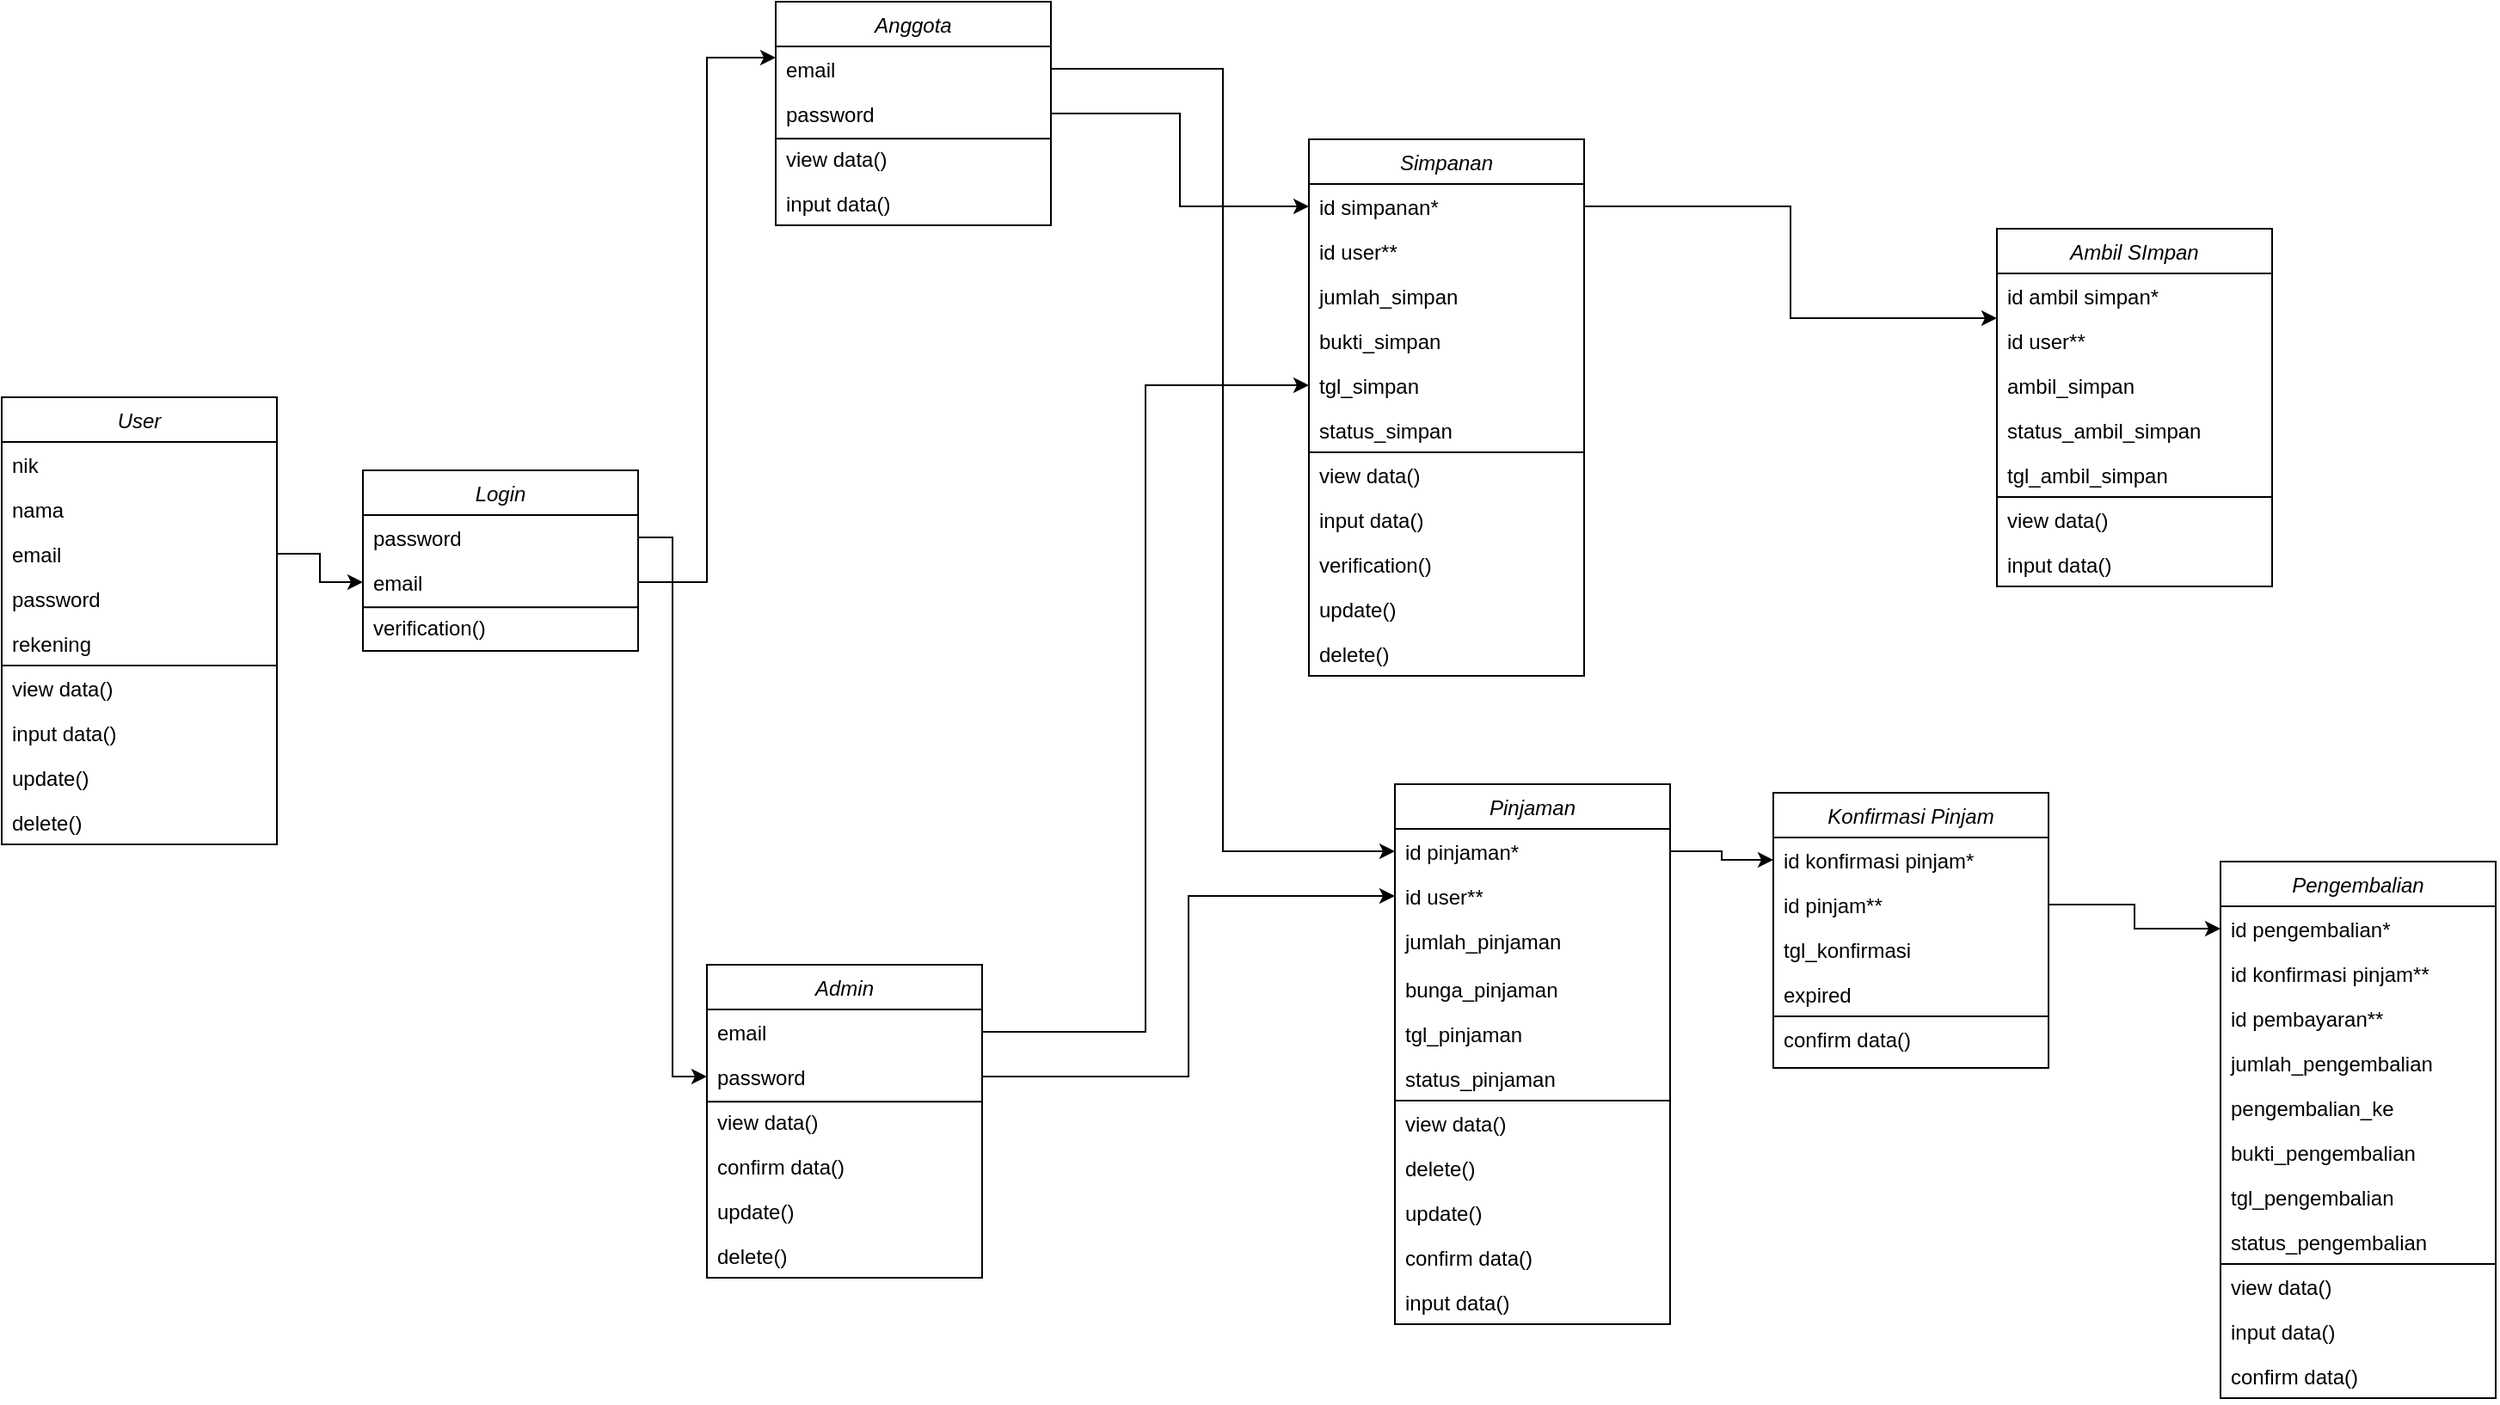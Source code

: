 <mxfile version="20.8.11" type="device"><diagram id="C5RBs43oDa-KdzZeNtuy" name="Page-1"><mxGraphModel dx="1793" dy="955" grid="1" gridSize="10" guides="1" tooltips="1" connect="1" arrows="1" fold="1" page="1" pageScale="1" pageWidth="1654" pageHeight="1169" math="0" shadow="0"><root><mxCell id="WIyWlLk6GJQsqaUBKTNV-0"/><mxCell id="WIyWlLk6GJQsqaUBKTNV-1" parent="WIyWlLk6GJQsqaUBKTNV-0"/><mxCell id="zkfFHV4jXpPFQw0GAbJ--0" value="User" style="swimlane;fontStyle=2;align=center;verticalAlign=top;childLayout=stackLayout;horizontal=1;startSize=26;horizontalStack=0;resizeParent=1;resizeLast=0;collapsible=1;marginBottom=0;rounded=0;shadow=0;strokeWidth=1;" parent="WIyWlLk6GJQsqaUBKTNV-1" vertex="1"><mxGeometry y="360" width="160" height="260" as="geometry"><mxRectangle x="230" y="140" width="160" height="26" as="alternateBounds"/></mxGeometry></mxCell><mxCell id="VLdopKVM06gH8UVgcK-c-3" value="nik" style="text;align=left;verticalAlign=top;spacingLeft=4;spacingRight=4;overflow=hidden;rotatable=0;points=[[0,0.5],[1,0.5]];portConstraint=eastwest;" parent="zkfFHV4jXpPFQw0GAbJ--0" vertex="1"><mxGeometry y="26" width="160" height="26" as="geometry"/></mxCell><mxCell id="zkfFHV4jXpPFQw0GAbJ--1" value="nama" style="text;align=left;verticalAlign=top;spacingLeft=4;spacingRight=4;overflow=hidden;rotatable=0;points=[[0,0.5],[1,0.5]];portConstraint=eastwest;" parent="zkfFHV4jXpPFQw0GAbJ--0" vertex="1"><mxGeometry y="52" width="160" height="26" as="geometry"/></mxCell><mxCell id="zkfFHV4jXpPFQw0GAbJ--2" value="email" style="text;align=left;verticalAlign=top;spacingLeft=4;spacingRight=4;overflow=hidden;rotatable=0;points=[[0,0.5],[1,0.5]];portConstraint=eastwest;rounded=0;shadow=0;html=0;" parent="zkfFHV4jXpPFQw0GAbJ--0" vertex="1"><mxGeometry y="78" width="160" height="26" as="geometry"/></mxCell><mxCell id="zkfFHV4jXpPFQw0GAbJ--3" value="password" style="text;align=left;verticalAlign=top;spacingLeft=4;spacingRight=4;overflow=hidden;rotatable=0;points=[[0,0.5],[1,0.5]];portConstraint=eastwest;rounded=0;shadow=0;html=0;" parent="zkfFHV4jXpPFQw0GAbJ--0" vertex="1"><mxGeometry y="104" width="160" height="26" as="geometry"/></mxCell><mxCell id="VLdopKVM06gH8UVgcK-c-1" value="rekening" style="text;align=left;verticalAlign=top;spacingLeft=4;spacingRight=4;overflow=hidden;rotatable=0;points=[[0,0.5],[1,0.5]];portConstraint=eastwest;rounded=0;shadow=0;html=0;" parent="zkfFHV4jXpPFQw0GAbJ--0" vertex="1"><mxGeometry y="130" width="160" height="26" as="geometry"/></mxCell><mxCell id="VLdopKVM06gH8UVgcK-c-11" value="" style="endArrow=none;html=1;rounded=0;" parent="zkfFHV4jXpPFQw0GAbJ--0" edge="1"><mxGeometry width="50" height="50" relative="1" as="geometry"><mxPoint y="156.0" as="sourcePoint"/><mxPoint x="160" y="156.0" as="targetPoint"/></mxGeometry></mxCell><mxCell id="Lr2jedDzdBP250Iy9jHm-0" value="view data()" style="text;align=left;verticalAlign=top;spacingLeft=4;spacingRight=4;overflow=hidden;rotatable=0;points=[[0,0.5],[1,0.5]];portConstraint=eastwest;rounded=0;shadow=0;html=0;" parent="zkfFHV4jXpPFQw0GAbJ--0" vertex="1"><mxGeometry y="156" width="160" height="26" as="geometry"/></mxCell><mxCell id="Lr2jedDzdBP250Iy9jHm-1" value="input data()" style="text;align=left;verticalAlign=top;spacingLeft=4;spacingRight=4;overflow=hidden;rotatable=0;points=[[0,0.5],[1,0.5]];portConstraint=eastwest;rounded=0;shadow=0;html=0;" parent="zkfFHV4jXpPFQw0GAbJ--0" vertex="1"><mxGeometry y="182" width="160" height="26" as="geometry"/></mxCell><mxCell id="Lr2jedDzdBP250Iy9jHm-2" value="update()" style="text;align=left;verticalAlign=top;spacingLeft=4;spacingRight=4;overflow=hidden;rotatable=0;points=[[0,0.5],[1,0.5]];portConstraint=eastwest;rounded=0;shadow=0;html=0;" parent="zkfFHV4jXpPFQw0GAbJ--0" vertex="1"><mxGeometry y="208" width="160" height="26" as="geometry"/></mxCell><mxCell id="Lr2jedDzdBP250Iy9jHm-5" value="delete()" style="text;align=left;verticalAlign=top;spacingLeft=4;spacingRight=4;overflow=hidden;rotatable=0;points=[[0,0.5],[1,0.5]];portConstraint=eastwest;rounded=0;shadow=0;html=0;" parent="zkfFHV4jXpPFQw0GAbJ--0" vertex="1"><mxGeometry y="234" width="160" height="26" as="geometry"/></mxCell><mxCell id="VLdopKVM06gH8UVgcK-c-4" value="Admin" style="swimlane;fontStyle=2;align=center;verticalAlign=top;childLayout=stackLayout;horizontal=1;startSize=26;horizontalStack=0;resizeParent=1;resizeLast=0;collapsible=1;marginBottom=0;rounded=0;shadow=0;strokeWidth=1;" parent="WIyWlLk6GJQsqaUBKTNV-1" vertex="1"><mxGeometry x="410" y="690" width="160" height="182" as="geometry"><mxRectangle x="230" y="140" width="160" height="26" as="alternateBounds"/></mxGeometry></mxCell><mxCell id="VLdopKVM06gH8UVgcK-c-7" value="email" style="text;align=left;verticalAlign=top;spacingLeft=4;spacingRight=4;overflow=hidden;rotatable=0;points=[[0,0.5],[1,0.5]];portConstraint=eastwest;rounded=0;shadow=0;html=0;" parent="VLdopKVM06gH8UVgcK-c-4" vertex="1"><mxGeometry y="26" width="160" height="26" as="geometry"/></mxCell><mxCell id="VLdopKVM06gH8UVgcK-c-8" value="password" style="text;align=left;verticalAlign=top;spacingLeft=4;spacingRight=4;overflow=hidden;rotatable=0;points=[[0,0.5],[1,0.5]];portConstraint=eastwest;rounded=0;shadow=0;html=0;" parent="VLdopKVM06gH8UVgcK-c-4" vertex="1"><mxGeometry y="52" width="160" height="26" as="geometry"/></mxCell><mxCell id="VLdopKVM06gH8UVgcK-c-10" value="" style="endArrow=none;html=1;rounded=0;" parent="VLdopKVM06gH8UVgcK-c-4" edge="1"><mxGeometry width="50" height="50" relative="1" as="geometry"><mxPoint y="79.57" as="sourcePoint"/><mxPoint x="160" y="79.57" as="targetPoint"/></mxGeometry></mxCell><mxCell id="Lr2jedDzdBP250Iy9jHm-8" value="view data()" style="text;align=left;verticalAlign=top;spacingLeft=4;spacingRight=4;overflow=hidden;rotatable=0;points=[[0,0.5],[1,0.5]];portConstraint=eastwest;rounded=0;shadow=0;html=0;" parent="VLdopKVM06gH8UVgcK-c-4" vertex="1"><mxGeometry y="78" width="160" height="26" as="geometry"/></mxCell><mxCell id="Lr2jedDzdBP250Iy9jHm-11" value="confirm data()" style="text;align=left;verticalAlign=top;spacingLeft=4;spacingRight=4;overflow=hidden;rotatable=0;points=[[0,0.5],[1,0.5]];portConstraint=eastwest;rounded=0;shadow=0;html=0;" parent="VLdopKVM06gH8UVgcK-c-4" vertex="1"><mxGeometry y="104" width="160" height="26" as="geometry"/></mxCell><mxCell id="Lr2jedDzdBP250Iy9jHm-9" value="update()" style="text;align=left;verticalAlign=top;spacingLeft=4;spacingRight=4;overflow=hidden;rotatable=0;points=[[0,0.5],[1,0.5]];portConstraint=eastwest;rounded=0;shadow=0;html=0;" parent="VLdopKVM06gH8UVgcK-c-4" vertex="1"><mxGeometry y="130" width="160" height="26" as="geometry"/></mxCell><mxCell id="Lr2jedDzdBP250Iy9jHm-10" value="delete()" style="text;align=left;verticalAlign=top;spacingLeft=4;spacingRight=4;overflow=hidden;rotatable=0;points=[[0,0.5],[1,0.5]];portConstraint=eastwest;rounded=0;shadow=0;html=0;" parent="VLdopKVM06gH8UVgcK-c-4" vertex="1"><mxGeometry y="156" width="160" height="26" as="geometry"/></mxCell><mxCell id="VLdopKVM06gH8UVgcK-c-12" value="Simpanan" style="swimlane;fontStyle=2;align=center;verticalAlign=top;childLayout=stackLayout;horizontal=1;startSize=26;horizontalStack=0;resizeParent=1;resizeLast=0;collapsible=1;marginBottom=0;rounded=0;shadow=0;strokeWidth=1;" parent="WIyWlLk6GJQsqaUBKTNV-1" vertex="1"><mxGeometry x="760" y="210" width="160" height="312" as="geometry"><mxRectangle x="230" y="140" width="160" height="26" as="alternateBounds"/></mxGeometry></mxCell><mxCell id="VLdopKVM06gH8UVgcK-c-13" value="id simpanan*" style="text;align=left;verticalAlign=top;spacingLeft=4;spacingRight=4;overflow=hidden;rotatable=0;points=[[0,0.5],[1,0.5]];portConstraint=eastwest;" parent="VLdopKVM06gH8UVgcK-c-12" vertex="1"><mxGeometry y="26" width="160" height="26" as="geometry"/></mxCell><mxCell id="VLdopKVM06gH8UVgcK-c-44" value="id user**" style="text;align=left;verticalAlign=top;spacingLeft=4;spacingRight=4;overflow=hidden;rotatable=0;points=[[0,0.5],[1,0.5]];portConstraint=eastwest;rounded=0;shadow=0;html=0;" parent="VLdopKVM06gH8UVgcK-c-12" vertex="1"><mxGeometry y="52" width="160" height="26" as="geometry"/></mxCell><mxCell id="VLdopKVM06gH8UVgcK-c-14" value="jumlah_simpan" style="text;align=left;verticalAlign=top;spacingLeft=4;spacingRight=4;overflow=hidden;rotatable=0;points=[[0,0.5],[1,0.5]];portConstraint=eastwest;" parent="VLdopKVM06gH8UVgcK-c-12" vertex="1"><mxGeometry y="78" width="160" height="26" as="geometry"/></mxCell><mxCell id="VLdopKVM06gH8UVgcK-c-16" value="bukti_simpan" style="text;align=left;verticalAlign=top;spacingLeft=4;spacingRight=4;overflow=hidden;rotatable=0;points=[[0,0.5],[1,0.5]];portConstraint=eastwest;rounded=0;shadow=0;html=0;" parent="VLdopKVM06gH8UVgcK-c-12" vertex="1"><mxGeometry y="104" width="160" height="26" as="geometry"/></mxCell><mxCell id="VLdopKVM06gH8UVgcK-c-15" value="tgl_simpan" style="text;align=left;verticalAlign=top;spacingLeft=4;spacingRight=4;overflow=hidden;rotatable=0;points=[[0,0.5],[1,0.5]];portConstraint=eastwest;rounded=0;shadow=0;html=0;" parent="VLdopKVM06gH8UVgcK-c-12" vertex="1"><mxGeometry y="130" width="160" height="26" as="geometry"/></mxCell><mxCell id="VLdopKVM06gH8UVgcK-c-17" value="status_simpan" style="text;align=left;verticalAlign=top;spacingLeft=4;spacingRight=4;overflow=hidden;rotatable=0;points=[[0,0.5],[1,0.5]];portConstraint=eastwest;rounded=0;shadow=0;html=0;" parent="VLdopKVM06gH8UVgcK-c-12" vertex="1"><mxGeometry y="156" width="160" height="26" as="geometry"/></mxCell><mxCell id="VLdopKVM06gH8UVgcK-c-54" value="" style="endArrow=none;html=1;rounded=0;" parent="VLdopKVM06gH8UVgcK-c-12" edge="1"><mxGeometry width="50" height="50" relative="1" as="geometry"><mxPoint y="182" as="sourcePoint"/><mxPoint x="160" y="182" as="targetPoint"/></mxGeometry></mxCell><mxCell id="Lr2jedDzdBP250Iy9jHm-12" value="view data()" style="text;align=left;verticalAlign=top;spacingLeft=4;spacingRight=4;overflow=hidden;rotatable=0;points=[[0,0.5],[1,0.5]];portConstraint=eastwest;rounded=0;shadow=0;html=0;" parent="VLdopKVM06gH8UVgcK-c-12" vertex="1"><mxGeometry y="182" width="160" height="26" as="geometry"/></mxCell><mxCell id="Lr2jedDzdBP250Iy9jHm-13" value="input data()" style="text;align=left;verticalAlign=top;spacingLeft=4;spacingRight=4;overflow=hidden;rotatable=0;points=[[0,0.5],[1,0.5]];portConstraint=eastwest;rounded=0;shadow=0;html=0;" parent="VLdopKVM06gH8UVgcK-c-12" vertex="1"><mxGeometry y="208" width="160" height="26" as="geometry"/></mxCell><mxCell id="Lr2jedDzdBP250Iy9jHm-14" value="verification()" style="text;align=left;verticalAlign=top;spacingLeft=4;spacingRight=4;overflow=hidden;rotatable=0;points=[[0,0.5],[1,0.5]];portConstraint=eastwest;rounded=0;shadow=0;html=0;" parent="VLdopKVM06gH8UVgcK-c-12" vertex="1"><mxGeometry y="234" width="160" height="26" as="geometry"/></mxCell><mxCell id="Lr2jedDzdBP250Iy9jHm-15" value="update()" style="text;align=left;verticalAlign=top;spacingLeft=4;spacingRight=4;overflow=hidden;rotatable=0;points=[[0,0.5],[1,0.5]];portConstraint=eastwest;rounded=0;shadow=0;html=0;" parent="VLdopKVM06gH8UVgcK-c-12" vertex="1"><mxGeometry y="260" width="160" height="26" as="geometry"/></mxCell><mxCell id="Lr2jedDzdBP250Iy9jHm-16" value="delete()" style="text;align=left;verticalAlign=top;spacingLeft=4;spacingRight=4;overflow=hidden;rotatable=0;points=[[0,0.5],[1,0.5]];portConstraint=eastwest;rounded=0;shadow=0;html=0;" parent="VLdopKVM06gH8UVgcK-c-12" vertex="1"><mxGeometry y="286" width="160" height="26" as="geometry"/></mxCell><mxCell id="VLdopKVM06gH8UVgcK-c-19" value="Pinjaman" style="swimlane;fontStyle=2;align=center;verticalAlign=top;childLayout=stackLayout;horizontal=1;startSize=26;horizontalStack=0;resizeParent=1;resizeLast=0;collapsible=1;marginBottom=0;rounded=0;shadow=0;strokeWidth=1;" parent="WIyWlLk6GJQsqaUBKTNV-1" vertex="1"><mxGeometry x="810" y="585" width="160" height="314" as="geometry"><mxRectangle x="230" y="140" width="160" height="26" as="alternateBounds"/></mxGeometry></mxCell><mxCell id="VLdopKVM06gH8UVgcK-c-20" value="id pinjaman*" style="text;align=left;verticalAlign=top;spacingLeft=4;spacingRight=4;overflow=hidden;rotatable=0;points=[[0,0.5],[1,0.5]];portConstraint=eastwest;" parent="VLdopKVM06gH8UVgcK-c-19" vertex="1"><mxGeometry y="26" width="160" height="26" as="geometry"/></mxCell><mxCell id="VLdopKVM06gH8UVgcK-c-43" value="id user**" style="text;align=left;verticalAlign=top;spacingLeft=4;spacingRight=4;overflow=hidden;rotatable=0;points=[[0,0.5],[1,0.5]];portConstraint=eastwest;rounded=0;shadow=0;html=0;" parent="VLdopKVM06gH8UVgcK-c-19" vertex="1"><mxGeometry y="52" width="160" height="26" as="geometry"/></mxCell><mxCell id="VLdopKVM06gH8UVgcK-c-21" value="jumlah_pinjaman" style="text;align=left;verticalAlign=top;spacingLeft=4;spacingRight=4;overflow=hidden;rotatable=0;points=[[0,0.5],[1,0.5]];portConstraint=eastwest;" parent="VLdopKVM06gH8UVgcK-c-19" vertex="1"><mxGeometry y="78" width="160" height="28" as="geometry"/></mxCell><mxCell id="VLdopKVM06gH8UVgcK-c-22" value="bunga_pinjaman" style="text;align=left;verticalAlign=top;spacingLeft=4;spacingRight=4;overflow=hidden;rotatable=0;points=[[0,0.5],[1,0.5]];portConstraint=eastwest;rounded=0;shadow=0;html=0;" parent="VLdopKVM06gH8UVgcK-c-19" vertex="1"><mxGeometry y="106" width="160" height="26" as="geometry"/></mxCell><mxCell id="VLdopKVM06gH8UVgcK-c-23" value="tgl_pinjaman " style="text;align=left;verticalAlign=top;spacingLeft=4;spacingRight=4;overflow=hidden;rotatable=0;points=[[0,0.5],[1,0.5]];portConstraint=eastwest;rounded=0;shadow=0;html=0;" parent="VLdopKVM06gH8UVgcK-c-19" vertex="1"><mxGeometry y="132" width="160" height="26" as="geometry"/></mxCell><mxCell id="VLdopKVM06gH8UVgcK-c-24" value="status_pinjaman" style="text;align=left;verticalAlign=top;spacingLeft=4;spacingRight=4;overflow=hidden;rotatable=0;points=[[0,0.5],[1,0.5]];portConstraint=eastwest;rounded=0;shadow=0;html=0;" parent="VLdopKVM06gH8UVgcK-c-19" vertex="1"><mxGeometry y="158" width="160" height="26" as="geometry"/></mxCell><mxCell id="VLdopKVM06gH8UVgcK-c-25" value="" style="endArrow=none;html=1;rounded=0;" parent="VLdopKVM06gH8UVgcK-c-19" edge="1"><mxGeometry width="50" height="50" relative="1" as="geometry"><mxPoint y="184.0" as="sourcePoint"/><mxPoint x="160" y="184.0" as="targetPoint"/></mxGeometry></mxCell><mxCell id="Lr2jedDzdBP250Iy9jHm-17" value="" style="endArrow=none;html=1;rounded=0;" parent="VLdopKVM06gH8UVgcK-c-19" edge="1"><mxGeometry width="50" height="50" relative="1" as="geometry"><mxPoint y="184" as="sourcePoint"/><mxPoint x="160" y="184" as="targetPoint"/></mxGeometry></mxCell><mxCell id="Lr2jedDzdBP250Iy9jHm-18" value="view data()" style="text;align=left;verticalAlign=top;spacingLeft=4;spacingRight=4;overflow=hidden;rotatable=0;points=[[0,0.5],[1,0.5]];portConstraint=eastwest;rounded=0;shadow=0;html=0;" parent="VLdopKVM06gH8UVgcK-c-19" vertex="1"><mxGeometry y="184" width="160" height="26" as="geometry"/></mxCell><mxCell id="Lr2jedDzdBP250Iy9jHm-22" value="delete()" style="text;align=left;verticalAlign=top;spacingLeft=4;spacingRight=4;overflow=hidden;rotatable=0;points=[[0,0.5],[1,0.5]];portConstraint=eastwest;rounded=0;shadow=0;html=0;" parent="VLdopKVM06gH8UVgcK-c-19" vertex="1"><mxGeometry y="210" width="160" height="26" as="geometry"/></mxCell><mxCell id="Lr2jedDzdBP250Iy9jHm-21" value="update()" style="text;align=left;verticalAlign=top;spacingLeft=4;spacingRight=4;overflow=hidden;rotatable=0;points=[[0,0.5],[1,0.5]];portConstraint=eastwest;rounded=0;shadow=0;html=0;" parent="VLdopKVM06gH8UVgcK-c-19" vertex="1"><mxGeometry y="236" width="160" height="26" as="geometry"/></mxCell><mxCell id="Lr2jedDzdBP250Iy9jHm-20" value="confirm data()" style="text;align=left;verticalAlign=top;spacingLeft=4;spacingRight=4;overflow=hidden;rotatable=0;points=[[0,0.5],[1,0.5]];portConstraint=eastwest;rounded=0;shadow=0;html=0;" parent="VLdopKVM06gH8UVgcK-c-19" vertex="1"><mxGeometry y="262" width="160" height="26" as="geometry"/></mxCell><mxCell id="Lr2jedDzdBP250Iy9jHm-19" value="input data()" style="text;align=left;verticalAlign=top;spacingLeft=4;spacingRight=4;overflow=hidden;rotatable=0;points=[[0,0.5],[1,0.5]];portConstraint=eastwest;rounded=0;shadow=0;html=0;" parent="VLdopKVM06gH8UVgcK-c-19" vertex="1"><mxGeometry y="288" width="160" height="26" as="geometry"/></mxCell><mxCell id="VLdopKVM06gH8UVgcK-c-26" value="Konfirmasi Pinjam" style="swimlane;fontStyle=2;align=center;verticalAlign=top;childLayout=stackLayout;horizontal=1;startSize=26;horizontalStack=0;resizeParent=1;resizeLast=0;collapsible=1;marginBottom=0;rounded=0;shadow=0;strokeWidth=1;" parent="WIyWlLk6GJQsqaUBKTNV-1" vertex="1"><mxGeometry x="1030" y="590" width="160" height="160" as="geometry"><mxRectangle x="230" y="140" width="160" height="26" as="alternateBounds"/></mxGeometry></mxCell><mxCell id="VLdopKVM06gH8UVgcK-c-27" value="id konfirmasi pinjam*" style="text;align=left;verticalAlign=top;spacingLeft=4;spacingRight=4;overflow=hidden;rotatable=0;points=[[0,0.5],[1,0.5]];portConstraint=eastwest;" parent="VLdopKVM06gH8UVgcK-c-26" vertex="1"><mxGeometry y="26" width="160" height="26" as="geometry"/></mxCell><mxCell id="VLdopKVM06gH8UVgcK-c-28" value="id pinjam**" style="text;align=left;verticalAlign=top;spacingLeft=4;spacingRight=4;overflow=hidden;rotatable=0;points=[[0,0.5],[1,0.5]];portConstraint=eastwest;" parent="VLdopKVM06gH8UVgcK-c-26" vertex="1"><mxGeometry y="52" width="160" height="26" as="geometry"/></mxCell><mxCell id="VLdopKVM06gH8UVgcK-c-29" value="tgl_konfirmasi" style="text;align=left;verticalAlign=top;spacingLeft=4;spacingRight=4;overflow=hidden;rotatable=0;points=[[0,0.5],[1,0.5]];portConstraint=eastwest;rounded=0;shadow=0;html=0;" parent="VLdopKVM06gH8UVgcK-c-26" vertex="1"><mxGeometry y="78" width="160" height="26" as="geometry"/></mxCell><mxCell id="VLdopKVM06gH8UVgcK-c-30" value="expired" style="text;align=left;verticalAlign=top;spacingLeft=4;spacingRight=4;overflow=hidden;rotatable=0;points=[[0,0.5],[1,0.5]];portConstraint=eastwest;rounded=0;shadow=0;html=0;" parent="VLdopKVM06gH8UVgcK-c-26" vertex="1"><mxGeometry y="104" width="160" height="26" as="geometry"/></mxCell><mxCell id="VLdopKVM06gH8UVgcK-c-32" value="" style="endArrow=none;html=1;rounded=0;" parent="VLdopKVM06gH8UVgcK-c-26" edge="1"><mxGeometry width="50" height="50" relative="1" as="geometry"><mxPoint y="130.0" as="sourcePoint"/><mxPoint x="160" y="130.0" as="targetPoint"/></mxGeometry></mxCell><mxCell id="D1Ryp9rmuBfWFOSdiU2m-0" value="confirm data()" style="text;align=left;verticalAlign=top;spacingLeft=4;spacingRight=4;overflow=hidden;rotatable=0;points=[[0,0.5],[1,0.5]];portConstraint=eastwest;rounded=0;shadow=0;html=0;" vertex="1" parent="VLdopKVM06gH8UVgcK-c-26"><mxGeometry y="130" width="160" height="26" as="geometry"/></mxCell><mxCell id="VLdopKVM06gH8UVgcK-c-33" value="Pengembalian" style="swimlane;fontStyle=2;align=center;verticalAlign=top;childLayout=stackLayout;horizontal=1;startSize=26;horizontalStack=0;resizeParent=1;resizeLast=0;collapsible=1;marginBottom=0;rounded=0;shadow=0;strokeWidth=1;" parent="WIyWlLk6GJQsqaUBKTNV-1" vertex="1"><mxGeometry x="1290" y="630" width="160" height="312" as="geometry"><mxRectangle x="230" y="140" width="160" height="26" as="alternateBounds"/></mxGeometry></mxCell><mxCell id="VLdopKVM06gH8UVgcK-c-34" value="id pengembalian*" style="text;align=left;verticalAlign=top;spacingLeft=4;spacingRight=4;overflow=hidden;rotatable=0;points=[[0,0.5],[1,0.5]];portConstraint=eastwest;" parent="VLdopKVM06gH8UVgcK-c-33" vertex="1"><mxGeometry y="26" width="160" height="26" as="geometry"/></mxCell><mxCell id="VLdopKVM06gH8UVgcK-c-35" value="id konfirmasi pinjam**" style="text;align=left;verticalAlign=top;spacingLeft=4;spacingRight=4;overflow=hidden;rotatable=0;points=[[0,0.5],[1,0.5]];portConstraint=eastwest;" parent="VLdopKVM06gH8UVgcK-c-33" vertex="1"><mxGeometry y="52" width="160" height="26" as="geometry"/></mxCell><mxCell id="VLdopKVM06gH8UVgcK-c-36" value="id pembayaran**" style="text;align=left;verticalAlign=top;spacingLeft=4;spacingRight=4;overflow=hidden;rotatable=0;points=[[0,0.5],[1,0.5]];portConstraint=eastwest;rounded=0;shadow=0;html=0;" parent="VLdopKVM06gH8UVgcK-c-33" vertex="1"><mxGeometry y="78" width="160" height="26" as="geometry"/></mxCell><mxCell id="VLdopKVM06gH8UVgcK-c-37" value="jumlah_pengembalian" style="text;align=left;verticalAlign=top;spacingLeft=4;spacingRight=4;overflow=hidden;rotatable=0;points=[[0,0.5],[1,0.5]];portConstraint=eastwest;rounded=0;shadow=0;html=0;" parent="VLdopKVM06gH8UVgcK-c-33" vertex="1"><mxGeometry y="104" width="160" height="26" as="geometry"/></mxCell><mxCell id="VLdopKVM06gH8UVgcK-c-38" value="pengembalian_ke" style="text;align=left;verticalAlign=top;spacingLeft=4;spacingRight=4;overflow=hidden;rotatable=0;points=[[0,0.5],[1,0.5]];portConstraint=eastwest;rounded=0;shadow=0;html=0;" parent="VLdopKVM06gH8UVgcK-c-33" vertex="1"><mxGeometry y="130" width="160" height="26" as="geometry"/></mxCell><mxCell id="VLdopKVM06gH8UVgcK-c-40" value="bukti_pengembalian" style="text;align=left;verticalAlign=top;spacingLeft=4;spacingRight=4;overflow=hidden;rotatable=0;points=[[0,0.5],[1,0.5]];portConstraint=eastwest;rounded=0;shadow=0;html=0;" parent="VLdopKVM06gH8UVgcK-c-33" vertex="1"><mxGeometry y="156" width="160" height="26" as="geometry"/></mxCell><mxCell id="VLdopKVM06gH8UVgcK-c-41" value="tgl_pengembalian" style="text;align=left;verticalAlign=top;spacingLeft=4;spacingRight=4;overflow=hidden;rotatable=0;points=[[0,0.5],[1,0.5]];portConstraint=eastwest;rounded=0;shadow=0;html=0;" parent="VLdopKVM06gH8UVgcK-c-33" vertex="1"><mxGeometry y="182" width="160" height="26" as="geometry"/></mxCell><mxCell id="VLdopKVM06gH8UVgcK-c-42" value="status_pengembalian" style="text;align=left;verticalAlign=top;spacingLeft=4;spacingRight=4;overflow=hidden;rotatable=0;points=[[0,0.5],[1,0.5]];portConstraint=eastwest;rounded=0;shadow=0;html=0;" parent="VLdopKVM06gH8UVgcK-c-33" vertex="1"><mxGeometry y="208" width="160" height="26" as="geometry"/></mxCell><mxCell id="VLdopKVM06gH8UVgcK-c-39" value="" style="endArrow=none;html=1;rounded=0;" parent="VLdopKVM06gH8UVgcK-c-33" edge="1"><mxGeometry width="50" height="50" relative="1" as="geometry"><mxPoint y="234.0" as="sourcePoint"/><mxPoint x="160" y="234.0" as="targetPoint"/></mxGeometry></mxCell><mxCell id="D1Ryp9rmuBfWFOSdiU2m-3" value="view data()" style="text;align=left;verticalAlign=top;spacingLeft=4;spacingRight=4;overflow=hidden;rotatable=0;points=[[0,0.5],[1,0.5]];portConstraint=eastwest;rounded=0;shadow=0;html=0;" vertex="1" parent="VLdopKVM06gH8UVgcK-c-33"><mxGeometry y="234" width="160" height="26" as="geometry"/></mxCell><mxCell id="D1Ryp9rmuBfWFOSdiU2m-4" value="input data()" style="text;align=left;verticalAlign=top;spacingLeft=4;spacingRight=4;overflow=hidden;rotatable=0;points=[[0,0.5],[1,0.5]];portConstraint=eastwest;rounded=0;shadow=0;html=0;" vertex="1" parent="VLdopKVM06gH8UVgcK-c-33"><mxGeometry y="260" width="160" height="26" as="geometry"/></mxCell><mxCell id="D1Ryp9rmuBfWFOSdiU2m-5" value="confirm data()" style="text;align=left;verticalAlign=top;spacingLeft=4;spacingRight=4;overflow=hidden;rotatable=0;points=[[0,0.5],[1,0.5]];portConstraint=eastwest;rounded=0;shadow=0;html=0;" vertex="1" parent="VLdopKVM06gH8UVgcK-c-33"><mxGeometry y="286" width="160" height="26" as="geometry"/></mxCell><mxCell id="VLdopKVM06gH8UVgcK-c-47" value="Ambil SImpan" style="swimlane;fontStyle=2;align=center;verticalAlign=top;childLayout=stackLayout;horizontal=1;startSize=26;horizontalStack=0;resizeParent=1;resizeLast=0;collapsible=1;marginBottom=0;rounded=0;shadow=0;strokeWidth=1;" parent="WIyWlLk6GJQsqaUBKTNV-1" vertex="1"><mxGeometry x="1160" y="262" width="160" height="208" as="geometry"><mxRectangle x="230" y="140" width="160" height="26" as="alternateBounds"/></mxGeometry></mxCell><mxCell id="VLdopKVM06gH8UVgcK-c-48" value="id ambil simpan*" style="text;align=left;verticalAlign=top;spacingLeft=4;spacingRight=4;overflow=hidden;rotatable=0;points=[[0,0.5],[1,0.5]];portConstraint=eastwest;" parent="VLdopKVM06gH8UVgcK-c-47" vertex="1"><mxGeometry y="26" width="160" height="26" as="geometry"/></mxCell><mxCell id="VLdopKVM06gH8UVgcK-c-49" value="id user**" style="text;align=left;verticalAlign=top;spacingLeft=4;spacingRight=4;overflow=hidden;rotatable=0;points=[[0,0.5],[1,0.5]];portConstraint=eastwest;" parent="VLdopKVM06gH8UVgcK-c-47" vertex="1"><mxGeometry y="52" width="160" height="26" as="geometry"/></mxCell><mxCell id="VLdopKVM06gH8UVgcK-c-50" value="ambil_simpan" style="text;align=left;verticalAlign=top;spacingLeft=4;spacingRight=4;overflow=hidden;rotatable=0;points=[[0,0.5],[1,0.5]];portConstraint=eastwest;rounded=0;shadow=0;html=0;" parent="VLdopKVM06gH8UVgcK-c-47" vertex="1"><mxGeometry y="78" width="160" height="26" as="geometry"/></mxCell><mxCell id="VLdopKVM06gH8UVgcK-c-51" value="status_ambil_simpan" style="text;align=left;verticalAlign=top;spacingLeft=4;spacingRight=4;overflow=hidden;rotatable=0;points=[[0,0.5],[1,0.5]];portConstraint=eastwest;rounded=0;shadow=0;html=0;" parent="VLdopKVM06gH8UVgcK-c-47" vertex="1"><mxGeometry y="104" width="160" height="26" as="geometry"/></mxCell><mxCell id="VLdopKVM06gH8UVgcK-c-53" value="tgl_ambil_simpan" style="text;align=left;verticalAlign=top;spacingLeft=4;spacingRight=4;overflow=hidden;rotatable=0;points=[[0,0.5],[1,0.5]];portConstraint=eastwest;rounded=0;shadow=0;html=0;" parent="VLdopKVM06gH8UVgcK-c-47" vertex="1"><mxGeometry y="130" width="160" height="26" as="geometry"/></mxCell><mxCell id="VLdopKVM06gH8UVgcK-c-52" value="" style="endArrow=none;html=1;rounded=0;" parent="VLdopKVM06gH8UVgcK-c-47" edge="1"><mxGeometry width="50" height="50" relative="1" as="geometry"><mxPoint y="156.0" as="sourcePoint"/><mxPoint x="160" y="156.0" as="targetPoint"/></mxGeometry></mxCell><mxCell id="D1Ryp9rmuBfWFOSdiU2m-1" value="view data()" style="text;align=left;verticalAlign=top;spacingLeft=4;spacingRight=4;overflow=hidden;rotatable=0;points=[[0,0.5],[1,0.5]];portConstraint=eastwest;rounded=0;shadow=0;html=0;" vertex="1" parent="VLdopKVM06gH8UVgcK-c-47"><mxGeometry y="156" width="160" height="26" as="geometry"/></mxCell><mxCell id="D1Ryp9rmuBfWFOSdiU2m-2" value="input data()" style="text;align=left;verticalAlign=top;spacingLeft=4;spacingRight=4;overflow=hidden;rotatable=0;points=[[0,0.5],[1,0.5]];portConstraint=eastwest;rounded=0;shadow=0;html=0;" vertex="1" parent="VLdopKVM06gH8UVgcK-c-47"><mxGeometry y="182" width="160" height="26" as="geometry"/></mxCell><mxCell id="VLdopKVM06gH8UVgcK-c-55" value="Login" style="swimlane;fontStyle=2;align=center;verticalAlign=top;childLayout=stackLayout;horizontal=1;startSize=26;horizontalStack=0;resizeParent=1;resizeLast=0;collapsible=1;marginBottom=0;rounded=0;shadow=0;strokeWidth=1;" parent="WIyWlLk6GJQsqaUBKTNV-1" vertex="1"><mxGeometry x="210" y="402.5" width="160" height="105" as="geometry"><mxRectangle x="230" y="140" width="160" height="26" as="alternateBounds"/></mxGeometry></mxCell><mxCell id="VLdopKVM06gH8UVgcK-c-57" value="password" style="text;align=left;verticalAlign=top;spacingLeft=4;spacingRight=4;overflow=hidden;rotatable=0;points=[[0,0.5],[1,0.5]];portConstraint=eastwest;rounded=0;shadow=0;html=0;" parent="VLdopKVM06gH8UVgcK-c-55" vertex="1"><mxGeometry y="26" width="160" height="26" as="geometry"/></mxCell><mxCell id="VLdopKVM06gH8UVgcK-c-58" value="" style="endArrow=none;html=1;rounded=0;" parent="VLdopKVM06gH8UVgcK-c-55" edge="1"><mxGeometry width="50" height="50" relative="1" as="geometry"><mxPoint y="79.57" as="sourcePoint"/><mxPoint x="160" y="79.57" as="targetPoint"/></mxGeometry></mxCell><mxCell id="VLdopKVM06gH8UVgcK-c-56" value="email" style="text;align=left;verticalAlign=top;spacingLeft=4;spacingRight=4;overflow=hidden;rotatable=0;points=[[0,0.5],[1,0.5]];portConstraint=eastwest;rounded=0;shadow=0;html=0;" parent="VLdopKVM06gH8UVgcK-c-55" vertex="1"><mxGeometry y="52" width="160" height="26" as="geometry"/></mxCell><mxCell id="Lr2jedDzdBP250Iy9jHm-4" value="verification()" style="text;align=left;verticalAlign=top;spacingLeft=4;spacingRight=4;overflow=hidden;rotatable=0;points=[[0,0.5],[1,0.5]];portConstraint=eastwest;rounded=0;shadow=0;html=0;" parent="VLdopKVM06gH8UVgcK-c-55" vertex="1"><mxGeometry y="78" width="160" height="26" as="geometry"/></mxCell><mxCell id="Fnslldhw2Gqyhl_kLA-1-0" value="Anggota" style="swimlane;fontStyle=2;align=center;verticalAlign=top;childLayout=stackLayout;horizontal=1;startSize=26;horizontalStack=0;resizeParent=1;resizeLast=0;collapsible=1;marginBottom=0;rounded=0;shadow=0;strokeWidth=1;" parent="WIyWlLk6GJQsqaUBKTNV-1" vertex="1"><mxGeometry x="450" y="130" width="160" height="130" as="geometry"><mxRectangle x="230" y="140" width="160" height="26" as="alternateBounds"/></mxGeometry></mxCell><mxCell id="Fnslldhw2Gqyhl_kLA-1-1" value="email" style="text;align=left;verticalAlign=top;spacingLeft=4;spacingRight=4;overflow=hidden;rotatable=0;points=[[0,0.5],[1,0.5]];portConstraint=eastwest;rounded=0;shadow=0;html=0;" parent="Fnslldhw2Gqyhl_kLA-1-0" vertex="1"><mxGeometry y="26" width="160" height="26" as="geometry"/></mxCell><mxCell id="Fnslldhw2Gqyhl_kLA-1-2" value="password" style="text;align=left;verticalAlign=top;spacingLeft=4;spacingRight=4;overflow=hidden;rotatable=0;points=[[0,0.5],[1,0.5]];portConstraint=eastwest;rounded=0;shadow=0;html=0;" parent="Fnslldhw2Gqyhl_kLA-1-0" vertex="1"><mxGeometry y="52" width="160" height="26" as="geometry"/></mxCell><mxCell id="Fnslldhw2Gqyhl_kLA-1-3" value="" style="endArrow=none;html=1;rounded=0;" parent="Fnslldhw2Gqyhl_kLA-1-0" edge="1"><mxGeometry width="50" height="50" relative="1" as="geometry"><mxPoint y="79.57" as="sourcePoint"/><mxPoint x="160" y="79.57" as="targetPoint"/></mxGeometry></mxCell><mxCell id="Lr2jedDzdBP250Iy9jHm-6" value="view data()" style="text;align=left;verticalAlign=top;spacingLeft=4;spacingRight=4;overflow=hidden;rotatable=0;points=[[0,0.5],[1,0.5]];portConstraint=eastwest;rounded=0;shadow=0;html=0;" parent="Fnslldhw2Gqyhl_kLA-1-0" vertex="1"><mxGeometry y="78" width="160" height="26" as="geometry"/></mxCell><mxCell id="Lr2jedDzdBP250Iy9jHm-7" value="input data()" style="text;align=left;verticalAlign=top;spacingLeft=4;spacingRight=4;overflow=hidden;rotatable=0;points=[[0,0.5],[1,0.5]];portConstraint=eastwest;rounded=0;shadow=0;html=0;" parent="Fnslldhw2Gqyhl_kLA-1-0" vertex="1"><mxGeometry y="104" width="160" height="26" as="geometry"/></mxCell><mxCell id="Fnslldhw2Gqyhl_kLA-1-7" style="edgeStyle=orthogonalEdgeStyle;rounded=0;orthogonalLoop=1;jettySize=auto;html=1;exitX=1;exitY=0.5;exitDx=0;exitDy=0;entryX=0;entryY=0.5;entryDx=0;entryDy=0;" parent="WIyWlLk6GJQsqaUBKTNV-1" source="Fnslldhw2Gqyhl_kLA-1-2" target="VLdopKVM06gH8UVgcK-c-13" edge="1"><mxGeometry relative="1" as="geometry"/></mxCell><mxCell id="Fnslldhw2Gqyhl_kLA-1-8" style="edgeStyle=orthogonalEdgeStyle;rounded=0;orthogonalLoop=1;jettySize=auto;html=1;exitX=1;exitY=0.5;exitDx=0;exitDy=0;entryX=0;entryY=0.5;entryDx=0;entryDy=0;" parent="WIyWlLk6GJQsqaUBKTNV-1" source="zkfFHV4jXpPFQw0GAbJ--2" target="VLdopKVM06gH8UVgcK-c-56" edge="1"><mxGeometry relative="1" as="geometry"/></mxCell><mxCell id="Fnslldhw2Gqyhl_kLA-1-9" style="edgeStyle=orthogonalEdgeStyle;rounded=0;orthogonalLoop=1;jettySize=auto;html=1;exitX=1;exitY=0.5;exitDx=0;exitDy=0;entryX=0;entryY=0.25;entryDx=0;entryDy=0;" parent="WIyWlLk6GJQsqaUBKTNV-1" source="VLdopKVM06gH8UVgcK-c-56" target="Fnslldhw2Gqyhl_kLA-1-0" edge="1"><mxGeometry relative="1" as="geometry"/></mxCell><mxCell id="Fnslldhw2Gqyhl_kLA-1-10" style="edgeStyle=orthogonalEdgeStyle;rounded=0;orthogonalLoop=1;jettySize=auto;html=1;exitX=1;exitY=0.5;exitDx=0;exitDy=0;entryX=0;entryY=0.25;entryDx=0;entryDy=0;" parent="WIyWlLk6GJQsqaUBKTNV-1" source="VLdopKVM06gH8UVgcK-c-13" target="VLdopKVM06gH8UVgcK-c-47" edge="1"><mxGeometry relative="1" as="geometry"/></mxCell><mxCell id="Fnslldhw2Gqyhl_kLA-1-11" style="edgeStyle=orthogonalEdgeStyle;rounded=0;orthogonalLoop=1;jettySize=auto;html=1;exitX=1;exitY=0.5;exitDx=0;exitDy=0;entryX=0;entryY=0.5;entryDx=0;entryDy=0;" parent="WIyWlLk6GJQsqaUBKTNV-1" source="Fnslldhw2Gqyhl_kLA-1-1" target="VLdopKVM06gH8UVgcK-c-20" edge="1"><mxGeometry relative="1" as="geometry"/></mxCell><mxCell id="Fnslldhw2Gqyhl_kLA-1-13" style="edgeStyle=orthogonalEdgeStyle;rounded=0;orthogonalLoop=1;jettySize=auto;html=1;exitX=1;exitY=0.5;exitDx=0;exitDy=0;entryX=0;entryY=0.5;entryDx=0;entryDy=0;" parent="WIyWlLk6GJQsqaUBKTNV-1" source="VLdopKVM06gH8UVgcK-c-20" target="VLdopKVM06gH8UVgcK-c-27" edge="1"><mxGeometry relative="1" as="geometry"/></mxCell><mxCell id="Fnslldhw2Gqyhl_kLA-1-14" style="edgeStyle=orthogonalEdgeStyle;rounded=0;orthogonalLoop=1;jettySize=auto;html=1;exitX=1;exitY=0.5;exitDx=0;exitDy=0;entryX=0;entryY=0.5;entryDx=0;entryDy=0;" parent="WIyWlLk6GJQsqaUBKTNV-1" source="VLdopKVM06gH8UVgcK-c-28" target="VLdopKVM06gH8UVgcK-c-34" edge="1"><mxGeometry relative="1" as="geometry"/></mxCell><mxCell id="Fnslldhw2Gqyhl_kLA-1-15" style="edgeStyle=orthogonalEdgeStyle;rounded=0;orthogonalLoop=1;jettySize=auto;html=1;exitX=1;exitY=0.5;exitDx=0;exitDy=0;entryX=0;entryY=0.5;entryDx=0;entryDy=0;" parent="WIyWlLk6GJQsqaUBKTNV-1" source="VLdopKVM06gH8UVgcK-c-57" target="VLdopKVM06gH8UVgcK-c-8" edge="1"><mxGeometry relative="1" as="geometry"/></mxCell><mxCell id="Fnslldhw2Gqyhl_kLA-1-16" style="edgeStyle=orthogonalEdgeStyle;rounded=0;orthogonalLoop=1;jettySize=auto;html=1;exitX=1;exitY=0.5;exitDx=0;exitDy=0;entryX=0;entryY=0.5;entryDx=0;entryDy=0;" parent="WIyWlLk6GJQsqaUBKTNV-1" source="VLdopKVM06gH8UVgcK-c-7" target="VLdopKVM06gH8UVgcK-c-15" edge="1"><mxGeometry relative="1" as="geometry"/></mxCell><mxCell id="Fnslldhw2Gqyhl_kLA-1-17" style="edgeStyle=orthogonalEdgeStyle;rounded=0;orthogonalLoop=1;jettySize=auto;html=1;exitX=1;exitY=0.5;exitDx=0;exitDy=0;entryX=0;entryY=0.5;entryDx=0;entryDy=0;" parent="WIyWlLk6GJQsqaUBKTNV-1" source="VLdopKVM06gH8UVgcK-c-8" target="VLdopKVM06gH8UVgcK-c-43" edge="1"><mxGeometry relative="1" as="geometry"/></mxCell></root></mxGraphModel></diagram></mxfile>